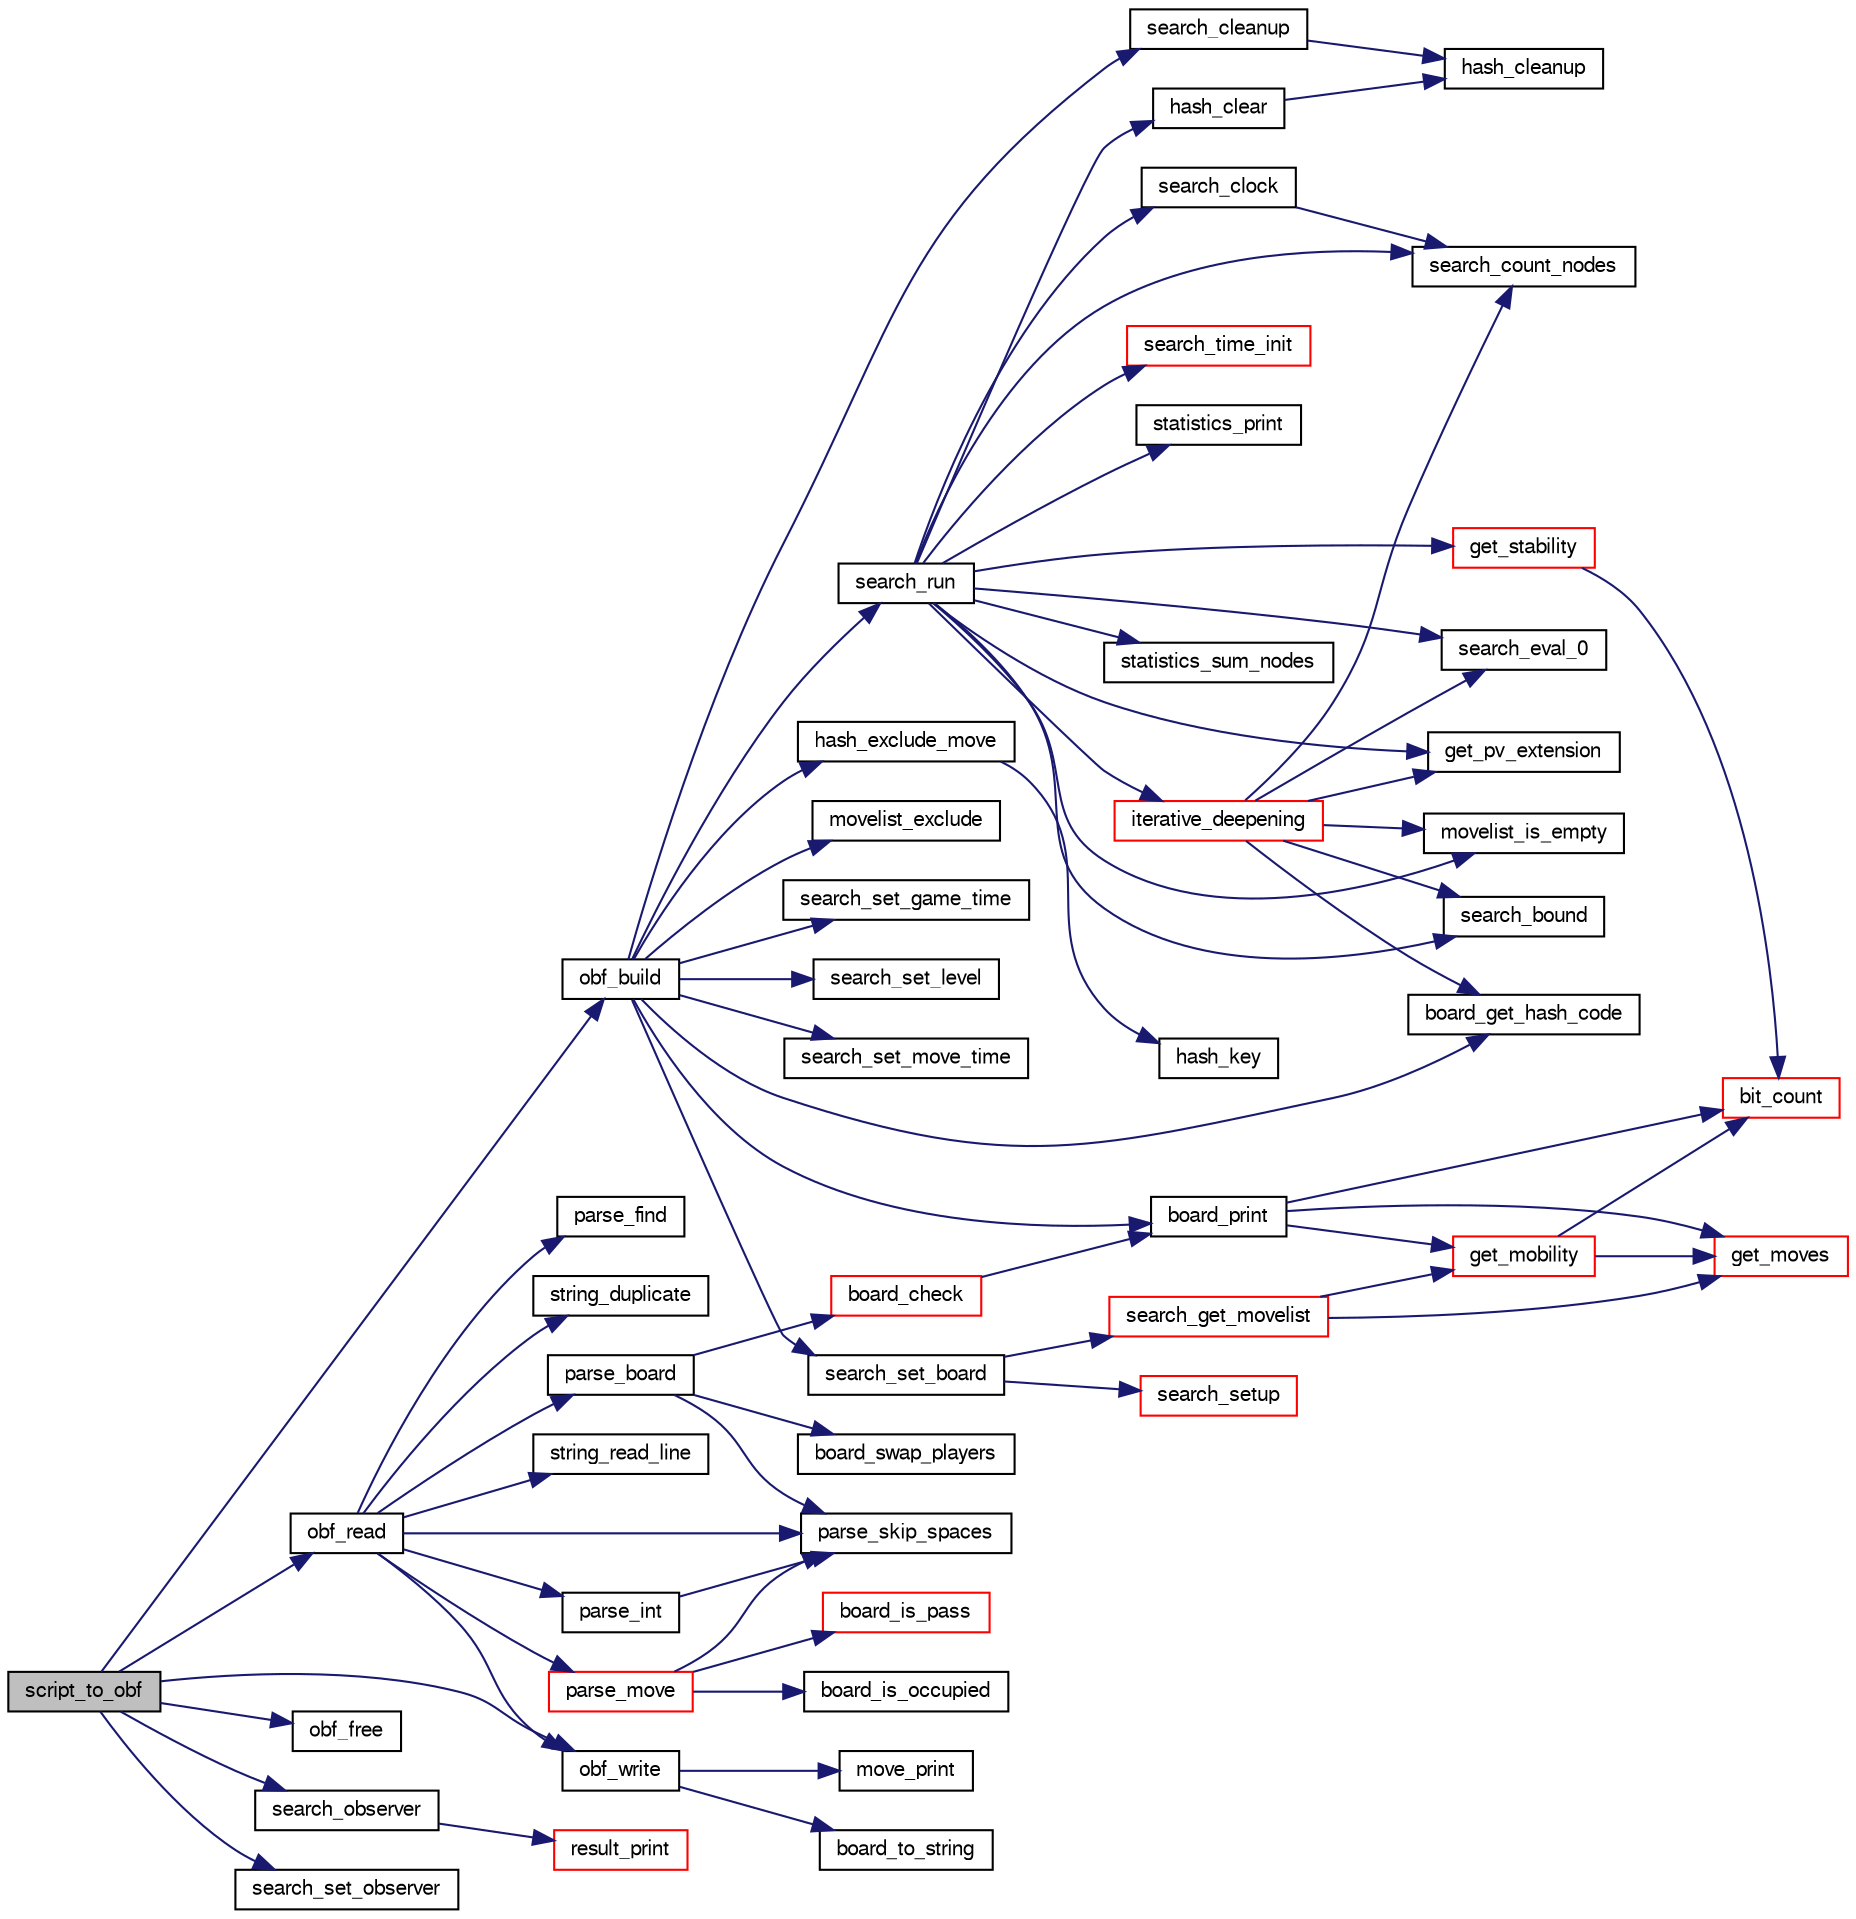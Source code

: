 digraph "script_to_obf"
{
 // LATEX_PDF_SIZE
  bgcolor="transparent";
  edge [fontname="FreeSans",fontsize="10",labelfontname="FreeSans",labelfontsize="10"];
  node [fontname="FreeSans",fontsize="10",shape=record];
  rankdir="LR";
  Node1 [label="script_to_obf",height=0.2,width=0.4,color="black", fillcolor="grey75", style="filled", fontcolor="black",tooltip="Build an OBF file from a Script file."];
  Node1 -> Node2 [color="midnightblue",fontsize="10",style="solid",fontname="FreeSans"];
  Node2 [label="obf_build",height=0.2,width=0.4,color="black",URL="$obftest_8c.html#a6ed0f135c4cf4021e18eb1a965a72bfa",tooltip="Build an OBF structure."];
  Node2 -> Node3 [color="midnightblue",fontsize="10",style="solid",fontname="FreeSans"];
  Node3 [label="board_get_hash_code",height=0.2,width=0.4,color="black",URL="$board_8c.html#a0e6cff6e714bcb714e2b9b2d7b9fbec6",tooltip="Compute a hash code."];
  Node2 -> Node4 [color="midnightblue",fontsize="10",style="solid",fontname="FreeSans"];
  Node4 [label="board_print",height=0.2,width=0.4,color="black",URL="$board_8c.html#a27ccb92684d9e7194eeb3bc34311ad55",tooltip="Print out the board."];
  Node4 -> Node5 [color="midnightblue",fontsize="10",style="solid",fontname="FreeSans"];
  Node5 [label="bit_count",height=0.2,width=0.4,color="red",URL="$bit_8c.html#a830fec0a90989da1f1900ff609b92167",tooltip="Count the number of bits set to one in an unsigned long long."];
  Node4 -> Node7 [color="midnightblue",fontsize="10",style="solid",fontname="FreeSans"];
  Node7 [label="get_mobility",height=0.2,width=0.4,color="red",URL="$board_8c.html#a7509639c4e49c56fe83b3d978580ed42",tooltip="Count legal moves."];
  Node7 -> Node5 [color="midnightblue",fontsize="10",style="solid",fontname="FreeSans"];
  Node7 -> Node8 [color="midnightblue",fontsize="10",style="solid",fontname="FreeSans"];
  Node8 [label="get_moves",height=0.2,width=0.4,color="red",URL="$board_8c.html#a7610dc936a6aea22b3c5e162f722a7a1",tooltip="Get legal moves."];
  Node4 -> Node8 [color="midnightblue",fontsize="10",style="solid",fontname="FreeSans"];
  Node2 -> Node11 [color="midnightblue",fontsize="10",style="solid",fontname="FreeSans"];
  Node11 [label="hash_exclude_move",height=0.2,width=0.4,color="black",URL="$hash-lock-free_8c.html#aa8174fffc6a72ed346980e4e094262f2",tooltip="Erase an hash table entry."];
  Node11 -> Node12 [color="midnightblue",fontsize="10",style="solid",fontname="FreeSans"];
  Node12 [label="hash_key",height=0.2,width=0.4,color="black",URL="$hash-lock-free_8c.html#aeafd0b4e6665b357afcff5dd30723c15",tooltip="Transform hash data into a 64 bits key."];
  Node2 -> Node13 [color="midnightblue",fontsize="10",style="solid",fontname="FreeSans"];
  Node13 [label="movelist_exclude",height=0.2,width=0.4,color="black",URL="$move_8c.html#aaca84d935896de10246179ca27982929",tooltip="Exclude a move."];
  Node2 -> Node14 [color="midnightblue",fontsize="10",style="solid",fontname="FreeSans"];
  Node14 [label="search_cleanup",height=0.2,width=0.4,color="black",URL="$search_8c.html#a7b93f77633c01068248bd9072013981a",tooltip="Clean-up some search data."];
  Node14 -> Node15 [color="midnightblue",fontsize="10",style="solid",fontname="FreeSans"];
  Node15 [label="hash_cleanup",height=0.2,width=0.4,color="black",URL="$hash-lock-free_8c.html#aab69792f6f434c8466eca07c469850f1",tooltip="Clear the hashtable."];
  Node2 -> Node16 [color="midnightblue",fontsize="10",style="solid",fontname="FreeSans"];
  Node16 [label="search_run",height=0.2,width=0.4,color="black",URL="$root_8c.html#ae8b727693fc7a90e504bd8abec158c84",tooltip="Search the bestmove of a given board."];
  Node16 -> Node17 [color="midnightblue",fontsize="10",style="solid",fontname="FreeSans"];
  Node17 [label="get_pv_extension",height=0.2,width=0.4,color="black",URL="$search_8c.html#a7859966133ce35e30a9ffd76093ca1c7",tooltip="Compute the pv_extension."];
  Node16 -> Node18 [color="midnightblue",fontsize="10",style="solid",fontname="FreeSans"];
  Node18 [label="get_stability",height=0.2,width=0.4,color="red",URL="$board_8c.html#a60e2b7416c26d30fd43e091c954d43b8",tooltip="Estimate the stability."];
  Node18 -> Node5 [color="midnightblue",fontsize="10",style="solid",fontname="FreeSans"];
  Node16 -> Node21 [color="midnightblue",fontsize="10",style="solid",fontname="FreeSans"];
  Node21 [label="hash_clear",height=0.2,width=0.4,color="black",URL="$hash-lock-free_8c.html#a8e816e06f47bd2f37528bef5ae64cf8d",tooltip="Clear the hashtable."];
  Node21 -> Node15 [color="midnightblue",fontsize="10",style="solid",fontname="FreeSans"];
  Node16 -> Node22 [color="midnightblue",fontsize="10",style="solid",fontname="FreeSans"];
  Node22 [label="iterative_deepening",height=0.2,width=0.4,color="red",URL="$root_8c.html#a0e77250a21e5f5d70917a5356c22f5f3",tooltip="Iterative deepening."];
  Node22 -> Node3 [color="midnightblue",fontsize="10",style="solid",fontname="FreeSans"];
  Node22 -> Node17 [color="midnightblue",fontsize="10",style="solid",fontname="FreeSans"];
  Node22 -> Node51 [color="midnightblue",fontsize="10",style="solid",fontname="FreeSans"];
  Node51 [label="movelist_is_empty",height=0.2,width=0.4,color="black",URL="$move_8c.html#a13dc373d7c20c99db5dfbc1b70e20d15",tooltip="Check if the list is empty."];
  Node22 -> Node150 [color="midnightblue",fontsize="10",style="solid",fontname="FreeSans"];
  Node150 [label="search_bound",height=0.2,width=0.4,color="black",URL="$root_8c.html#abd96ac683822561d0ca3e2981a6585da",tooltip="bound root scores according to stable squares"];
  Node22 -> Node117 [color="midnightblue",fontsize="10",style="solid",fontname="FreeSans"];
  Node117 [label="search_count_nodes",height=0.2,width=0.4,color="black",URL="$search_8c.html#a66fbe49d1b42845bef2a07d0219a525c",tooltip="Return the number of nodes searched."];
  Node22 -> Node86 [color="midnightblue",fontsize="10",style="solid",fontname="FreeSans"];
  Node86 [label="search_eval_0",height=0.2,width=0.4,color="black",URL="$midgame_8c.html#a35172421197c3d988a7ea86009a777c9",tooltip="evaluate a midgame position with the evaluation function."];
  Node16 -> Node51 [color="midnightblue",fontsize="10",style="solid",fontname="FreeSans"];
  Node16 -> Node150 [color="midnightblue",fontsize="10",style="solid",fontname="FreeSans"];
  Node16 -> Node119 [color="midnightblue",fontsize="10",style="solid",fontname="FreeSans"];
  Node119 [label="search_clock",height=0.2,width=0.4,color="black",URL="$search_8c.html#a5710e38d5c67dd03d99307b442d00a63",tooltip="Return the time spent by the search."];
  Node119 -> Node117 [color="midnightblue",fontsize="10",style="solid",fontname="FreeSans"];
  Node16 -> Node117 [color="midnightblue",fontsize="10",style="solid",fontname="FreeSans"];
  Node16 -> Node86 [color="midnightblue",fontsize="10",style="solid",fontname="FreeSans"];
  Node16 -> Node161 [color="midnightblue",fontsize="10",style="solid",fontname="FreeSans"];
  Node161 [label="search_time_init",height=0.2,width=0.4,color="red",URL="$search_8c.html#a0338bb851c866a94b8451004068fa394",tooltip="Initialize the alloted time."];
  Node16 -> Node162 [color="midnightblue",fontsize="10",style="solid",fontname="FreeSans"];
  Node162 [label="statistics_print",height=0.2,width=0.4,color="black",URL="$stats_8c.html#af15b5cd7664fb5e595189ba085486f45",tooltip="Print statistics."];
  Node16 -> Node163 [color="midnightblue",fontsize="10",style="solid",fontname="FreeSans"];
  Node163 [label="statistics_sum_nodes",height=0.2,width=0.4,color="black",URL="$stats_8c.html#a47fa8a262b1bbac35e09be17c9edda25",tooltip="Cumulate node counts from the last search."];
  Node2 -> Node164 [color="midnightblue",fontsize="10",style="solid",fontname="FreeSans"];
  Node164 [label="search_set_board",height=0.2,width=0.4,color="black",URL="$search_8c.html#a99ecde00b1e5da1b9366b69ec1971568",tooltip="Set the board to analyze."];
  Node164 -> Node109 [color="midnightblue",fontsize="10",style="solid",fontname="FreeSans"];
  Node109 [label="search_get_movelist",height=0.2,width=0.4,color="red",URL="$search_8c.html#a507955218cafd96b85d29981f3ea6f8d",tooltip="Get a list of legal moves."];
  Node109 -> Node7 [color="midnightblue",fontsize="10",style="solid",fontname="FreeSans"];
  Node109 -> Node8 [color="midnightblue",fontsize="10",style="solid",fontname="FreeSans"];
  Node164 -> Node65 [color="midnightblue",fontsize="10",style="solid",fontname="FreeSans"];
  Node65 [label="search_setup",height=0.2,width=0.4,color="red",URL="$search_8c.html#ad93ea95428d09b19c1491ee9378ad2b3",tooltip="Set up various structure once the board has been set."];
  Node2 -> Node165 [color="midnightblue",fontsize="10",style="solid",fontname="FreeSans"];
  Node165 [label="search_set_game_time",height=0.2,width=0.4,color="black",URL="$search_8c.html#aff1b83c3891eb0c777f3dfc74ce5fb25",tooltip="set time to search."];
  Node2 -> Node166 [color="midnightblue",fontsize="10",style="solid",fontname="FreeSans"];
  Node166 [label="search_set_level",height=0.2,width=0.4,color="black",URL="$search_8c.html#a06bb5a695032b0cc1d8e8ca51e231ad7",tooltip="Set the search level."];
  Node2 -> Node167 [color="midnightblue",fontsize="10",style="solid",fontname="FreeSans"];
  Node167 [label="search_set_move_time",height=0.2,width=0.4,color="black",URL="$search_8c.html#ad85c25af88314b0b35b544ed1721298b",tooltip="set time to search."];
  Node1 -> Node168 [color="midnightblue",fontsize="10",style="solid",fontname="FreeSans"];
  Node168 [label="obf_free",height=0.2,width=0.4,color="black",URL="$obftest_8c.html#a2f3559f1e796101342c8da113e24f252",tooltip="Free an OBF structure."];
  Node1 -> Node169 [color="midnightblue",fontsize="10",style="solid",fontname="FreeSans"];
  Node169 [label="obf_read",height=0.2,width=0.4,color="black",URL="$obftest_8c.html#ad0e1ab232d12c1548efa3445e9fc7051",tooltip="Read an OBF structure."];
  Node169 -> Node170 [color="midnightblue",fontsize="10",style="solid",fontname="FreeSans"];
  Node170 [label="obf_write",height=0.2,width=0.4,color="black",URL="$obftest_8c.html#a1045289ff8432fa7af781dca57c68d4c",tooltip="Write an OBF structure."];
  Node170 -> Node171 [color="midnightblue",fontsize="10",style="solid",fontname="FreeSans"];
  Node171 [label="board_to_string",height=0.2,width=0.4,color="black",URL="$board_8c.html#a5f43645a89dd567f64bc91de6fed5b5a",tooltip="convert the to a compact string."];
  Node170 -> Node115 [color="midnightblue",fontsize="10",style="solid",fontname="FreeSans"];
  Node115 [label="move_print",height=0.2,width=0.4,color="black",URL="$move_8c.html#a2ec4fa6e50ff377157eddba43ff1d010",tooltip="Print out a move."];
  Node169 -> Node172 [color="midnightblue",fontsize="10",style="solid",fontname="FreeSans"];
  Node172 [label="parse_board",height=0.2,width=0.4,color="black",URL="$util_8c.html#aaec4d07ae982caba230496fd8e8dd664",tooltip="Parse a board."];
  Node172 -> Node30 [color="midnightblue",fontsize="10",style="solid",fontname="FreeSans"];
  Node30 [label="board_check",height=0.2,width=0.4,color="red",URL="$board_8c.html#a849436f17b60e89ed91f8e5013ed9d04",tooltip="Check board consistency."];
  Node30 -> Node4 [color="midnightblue",fontsize="10",style="solid",fontname="FreeSans"];
  Node172 -> Node32 [color="midnightblue",fontsize="10",style="solid",fontname="FreeSans"];
  Node32 [label="board_swap_players",height=0.2,width=0.4,color="black",URL="$board_8c.html#a4d389fb0245969a39744349230ce7703",tooltip="Swap players."];
  Node172 -> Node173 [color="midnightblue",fontsize="10",style="solid",fontname="FreeSans"];
  Node173 [label="parse_skip_spaces",height=0.2,width=0.4,color="black",URL="$util_8c.html#a35508e8fcec689d875231b2f93fbe4a5",tooltip="Skip spaces."];
  Node169 -> Node174 [color="midnightblue",fontsize="10",style="solid",fontname="FreeSans"];
  Node174 [label="parse_find",height=0.2,width=0.4,color="black",URL="$util_8c.html#a33a54dd66085e86c51a096cf739a1bc3",tooltip="Find a char."];
  Node169 -> Node175 [color="midnightblue",fontsize="10",style="solid",fontname="FreeSans"];
  Node175 [label="parse_int",height=0.2,width=0.4,color="black",URL="$util_8c.html#a0fad57b1fd6851c6cde5258a897b7a61",tooltip="Parse an integer."];
  Node175 -> Node173 [color="midnightblue",fontsize="10",style="solid",fontname="FreeSans"];
  Node169 -> Node176 [color="midnightblue",fontsize="10",style="solid",fontname="FreeSans"];
  Node176 [label="parse_move",height=0.2,width=0.4,color="red",URL="$util_8c.html#a884a11a33617c84b09855af421acc30d",tooltip="Parse a move."];
  Node176 -> Node177 [color="midnightblue",fontsize="10",style="solid",fontname="FreeSans"];
  Node177 [label="board_is_occupied",height=0.2,width=0.4,color="black",URL="$board_8c.html#acad11415527107f161c9f2a3b909dc2b",tooltip="Check if a square is occupied."];
  Node176 -> Node178 [color="midnightblue",fontsize="10",style="solid",fontname="FreeSans"];
  Node178 [label="board_is_pass",height=0.2,width=0.4,color="red",URL="$board_8c.html#a7bd9c47885415e0ae2aed4fb2f8cb241",tooltip="Check if current player should pass."];
  Node176 -> Node173 [color="midnightblue",fontsize="10",style="solid",fontname="FreeSans"];
  Node169 -> Node173 [color="midnightblue",fontsize="10",style="solid",fontname="FreeSans"];
  Node169 -> Node180 [color="midnightblue",fontsize="10",style="solid",fontname="FreeSans"];
  Node180 [label="string_duplicate",height=0.2,width=0.4,color="black",URL="$util_8c.html#ac3369230f66963a04a0e62b04685ae3c",tooltip="Duplicate a string."];
  Node169 -> Node181 [color="midnightblue",fontsize="10",style="solid",fontname="FreeSans"];
  Node181 [label="string_read_line",height=0.2,width=0.4,color="black",URL="$util_8c.html#a69d6b32355eb8f18ae34c14eadfe7e9e",tooltip="Read a line."];
  Node1 -> Node170 [color="midnightblue",fontsize="10",style="solid",fontname="FreeSans"];
  Node1 -> Node182 [color="midnightblue",fontsize="10",style="solid",fontname="FreeSans"];
  Node182 [label="search_observer",height=0.2,width=0.4,color="black",URL="$search_8c.html#af9e93aeefcb80dd5aa756a4027d2e880",tooltip="default observer."];
  Node182 -> Node183 [color="midnightblue",fontsize="10",style="solid",fontname="FreeSans"];
  Node183 [label="result_print",height=0.2,width=0.4,color="red",URL="$search_8c.html#a67ebbff0df886828d1dd767a949c7a15",tooltip="Print the current search result."];
  Node1 -> Node184 [color="midnightblue",fontsize="10",style="solid",fontname="FreeSans"];
  Node184 [label="search_set_observer",height=0.2,width=0.4,color="black",URL="$search_8c.html#a94697d3ea3de662450dea6a304f53e5b",tooltip="set observer."];
}
